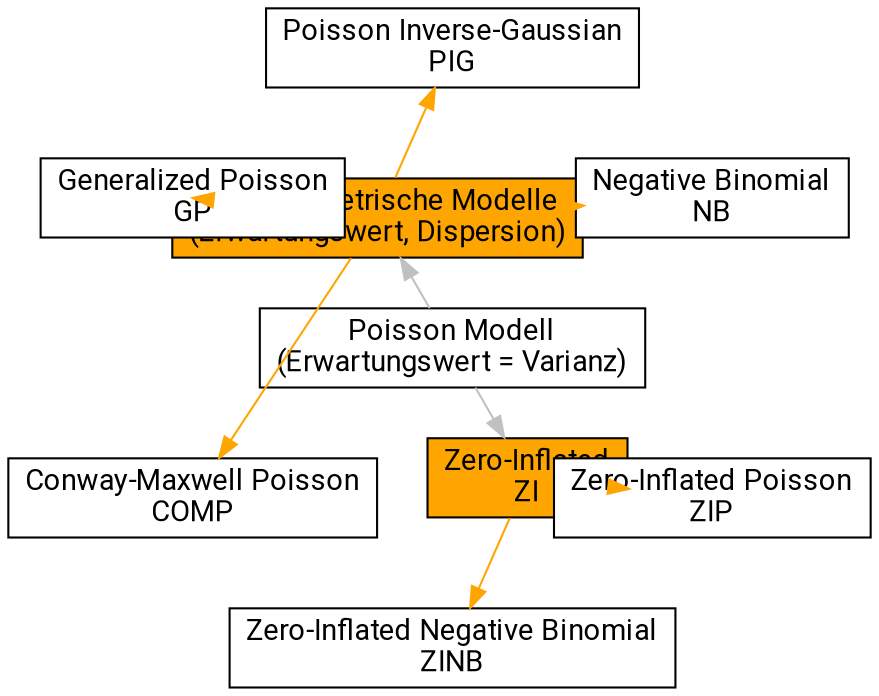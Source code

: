 digraph models {

graph [layout = twopi]

################################
#### Global node attributes ####
################################
node [shape = rectangle,
      style = filled,
      fontname = "Roboto"]
edge [fontname = "Roboto"]

node [fillcolor = white]
pois [label = "Poisson Modell\n(Erwartungswert = Varianz)",
       shape = rectangle]

################################
#### First step             ####
################################
node [fillcolor = orange]
twoparam [label = "Zweiparametrische Modelle\n(Erwartungswert, Dispersion)"]
zi [label = "Zero-Inflated\nZI"]

edge [color = grey]
pois -> twoparam
pois -> zi

node [fillcolor = white]
nb [label = "Negative Binomial\nNB"]
pig [label = "Poisson Inverse-Gaussian\nPIG"]
zinb [label = "Zero-Inflated Negative Binomial\nZINB"]
zip [label = "Zero-Inflated Poisson\nZIP"]
gpois [label = "Generalized Poisson\nGP"]
cmp [label = "Conway-Maxwell Poisson\nCOMP"]

edge [color = orange]
twoparam -> {nb pig gpois cmp}
zi -> {zip zinb}
}
